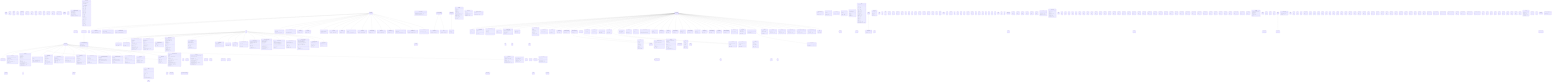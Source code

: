 classDiagram
class TRoutes 
onBoard: String
signUp: String
login: String
forgetPassword: String
navigationMenu: String
medicine: String
profile: String
verifyEmail: String
home: String
resetPassword: String
medicineJson: String
medicineStatisticPage: String

class TAppRoute 
pages: List<GetPage>

class DefaultFirebaseOptions {
web: FirebaseOptions
android: FirebaseOptions
ios: FirebaseOptions
macos: FirebaseOptions
windows: FirebaseOptions
currentPlatform(): FirebaseOptions
}
DefaultFirebaseOptions ..> FirebaseOptions
class StorageService {
-instance: StorageService
-storage: GetStorage
init(): void
saveData(): void
readData(): T?
removeData(): void
clearAll(): void
}
StorageService ..> StorageService
StorageService ..> GetStorage
class App {
build(): Widget
}
StatelessWidget <|-- App
class AuthenticationRepository {
-storageService: null
-auth: null
instance(): AuthenticationRepository
authUser(): User?
onReady(): void
screenRedirect(): void
loginWithEmailAndPassword(): UserCredential
registerWithEmailAndPassword(): UserCredential
sendEmailVerification(): void
checkEmailExists(): bool
updateUserName(): void
sendPasswordResetEmail(): void
reAuthenticateWithEmailAndPassword(): void
signInWithGoogle(): UserCredential?
signInWithFacebook(): UserCredential
logout(): void
deleteAccount(): void
}
GetxController <|-- AuthenticationRepository
class UserRepository {
-db: FirebaseFirestore
instance(): UserRepository
saveUserRecord(): void
fetchUserDetails(): UserModel
updateUserDetails(): void
updateSingleField(): void
removeUserRecord(): void
}
GetxController <|-- UserRepository
UserRepository ..> FirebaseFirestore
class PermissionManager {
checkAndRequestCameraPermission(): void
checkAndRequestStoragePermission(): void
checkAndRequestNotificationPermission(): void
}
class AppLocalizations {
locale: Locale
delegate: LocalizationsDelegate<AppLocalizations>
supportedLanguages: List<String>
supportedLocales: List<Locale>
of(): AppLocalizations
load(): AppLocalizations
calendar(): String
month(): String
monday(): String
tuesday(): String
wednesday(): String
thursday(): String
friday(): String
saturday(): String
sunday(): String
january(): String
february(): String
march(): String
april(): String
may(): String
june(): String
july(): String
august(): String
september(): String
october(): String
november(): String
december(): String
addButtonLabel(): String
today(): String
save(): String
cancel(): String
delete(): String
edit(): String
error(): String
success(): String
noData(): String
}
AppLocalizations ..> Locale
AppLocalizations ..> LocalizationsDelegate
class _AppLocalizationsDelegate {
isSupported(): bool
load(): AppLocalizations
shouldReload(): bool
}
LocalizationsDelegate <|-- _AppLocalizationsDelegate
class UpdateNameController {
firstName: null
lastName: null
userController: null
userRepository: null
updateUserNameFormKey: GlobalKey<FormState>
instance(): UpdateNameController
onInit(): void
initializedName(): void
updateUserName(): void
}
GetxController <|-- UpdateNameController
UpdateNameController ..> GlobalKey
class UpdateUserNameController {
username: null
userController: null
userRepository: null
updateUserNameFormKey: GlobalKey<FormState>
instance(): UpdateUserNameController
onInit(): void
initializedUsername(): void
updateUserName(): void
}
GetxController <|-- UpdateUserNameController
UpdateUserNameController ..> GlobalKey
class UpdatePhoneNumberController {
phoneNumber: null
userController: null
userRepository: null
updatePhoneNumberFormKey: GlobalKey<FormState>
instance(): UpdatePhoneNumberController
onInit(): void
initializedPhoneNumber(): void
updatePhoneNumber(): void
}
GetxController <|-- UpdatePhoneNumberController
UpdatePhoneNumberController ..> GlobalKey
class UpdateEmailController {
email: null
userController: null
userRepository: null
authRepository: null
updateEmailFormKey: GlobalKey<FormState>
instance(): UpdateEmailController
onInit(): void
initializedEmail(): void
updateEmail(): void
}
GetxController <|-- UpdateEmailController
UpdateEmailController ..> GlobalKey
class ProfileController {
userGender: RxString
updateGenderFormKey: GlobalKey<FormState>
onInit(): void
updateGender(): void
saveProfile(): void
saveGenderToPreferences(): void
loadGenderFromPreferences(): void
}
GetxController <|-- ProfileController
ProfileController ..> RxString
ProfileController ..> GlobalKey
class GenderSelector {
initialValue: String
onValueChanged: ValueChanged<String>
createState(): GenderSelectorState
}
StatefulWidget <|-- GenderSelector
GenderSelector ..> ValueChanged
class GenderSelectorState {
selectedGender: String
initState(): void
build(): Widget
}
State <|-- GenderSelectorState
class DateOfBirthSelector {
createState(): DateOfBirthSelectorState
}
StatefulWidget <|-- DateOfBirthSelector
class DateOfBirthSelectorState {
selectedDate: DateTime
initState(): void
loadDateOfBirth(): void
-_selectDate(): void
saveDateOfBirth(): void
build(): Widget
}
State <|-- DateOfBirthSelectorState
DateOfBirthSelectorState ..> DateTime
class ChangePhoneNumber {
build(): Widget
-_customColumn(): Column
-_customAppBar(): AppBar
}
StatelessWidget <|-- ChangePhoneNumber
class ReAuthenticateUserLoginForm {
build(): Widget
-_customColumn(): Column
-_customAppBar(): AppBar
}
StatelessWidget <|-- ReAuthenticateUserLoginForm
class ChangeUsername {
build(): Widget
-_customColumn(): Column
-_customAppBar(): AppBar
}
StatelessWidget <|-- ChangeUsername
class ChangeEmail {
build(): Widget
-_customColumn(): Column
-_customAppBar(): AppBar
}
StatelessWidget <|-- ChangeEmail
class ChangeName {
build(): Widget
-_customColumn(): Column
-_customAppBar(): AppBar
}
StatelessWidget <|-- ChangeName
class ProfileMenu {
icon: IconData
onPressed: VoidCallback
title: String
build(): Widget
}
StatelessWidget <|-- ProfileMenu
ProfileMenu ..> IconData
ProfileMenu ..> VoidCallback
class GenderUpdateScreen {
profileController: ProfileController
build(): Widget
}
StatelessWidget <|-- GenderUpdateScreen
GenderUpdateScreen ..> ProfileController
class ProfileScreen {
build(): Widget
-_showLogoutConfirmation(): void
}
StatelessWidget <|-- ProfileScreen
class MedicineController {
-firestore: FirebaseFirestore
getMedicines(): Stream<Medicine[0..*]
searchMedicines(): Stream<Medicine[0..*]
addOrUpdateMedicine(): void
deleteMedicine(): void
}
MedicineController ..> FirebaseFirestore
class Medicine {
id: String
tenThuoc: String
benh: String
bacSi: String
diaDiem: String
lieuLuong: String
thoiGianUong: String
congDung: String
sdt: String
toMap(): Map<String, dynamic
fromMap(): Medicine
}
class MedicineFormDialog {
medicine: Medicine?
createState(): MedicineFormDialogState
}
StatefulWidget <|-- MedicineFormDialog
MedicineFormDialog ..> Medicine
class MedicineFormDialogState {
tenThuocController: TextEditingController
benhController: TextEditingController
lieuLuongController: TextEditingController
thoiGianUongController: TextEditingController
congDungController: TextEditingController
bacSiController: TextEditingController
diaDiemController: TextEditingController
sdtController: TextEditingController
-formKey: null
initState(): void
dispose(): void
-_updateMedicine(): void
build(): Widget
}
State <|-- MedicineFormDialogState
MedicineFormDialogState ..> TextEditingController
class RecognizedTextList {
createState(): State<RecognizedTextdynamic[0..*]
}
StatefulWidget <|-- RecognizedTextList
class _RecognizedTextListState {
-firestoreService: FirestoreService
-selectedDate: DateTime?
-_deleteText(): void
build(): Widget
-_pickDate(): void
-_confirmDelete(): void
-_isSameDate(): bool
-_formatDate(): String
}
State <|-- _RecognizedTextListState
_RecognizedTextListState ..> FirestoreService
_RecognizedTextListState ..> DateTime
class MedicineJson {
createState(): MedicineJsonState
}
StatefulWidget <|-- MedicineJson
class MedicineJsonState {
thuocList: List<dynamic>
tenThuocController: TextEditingController
benhController: TextEditingController
lieuLuongController: TextEditingController
thoiGianUongController: TextEditingController
congDungController: TextEditingController
initState(): void
loadThuocData(): void
addThuoc(): void
build(): Widget
}
State <|-- MedicineJsonState
MedicineJsonState ..> TextEditingController
class MedicineCard {
medicine: Medicine
onEdit: VoidCallback
onDelete: VoidCallback
build(): Widget
}
StatelessWidget <|-- MedicineCard
MedicineCard ..> Medicine
MedicineCard ..> VoidCallback
class FirestoreService {
-firestore: FirebaseFirestore
-auth: FirebaseAuth
-_currentUser(): User?
saveRecognizedText(): void
getRecognizedTexts(): Stream<MapString, dynamic[0..*]
deleteRecognizedText(): void
}
FirestoreService ..> FirebaseFirestore
FirestoreService ..> FirebaseAuth
class TextRecognitionWidget {
createState(): State<TextRecognitionWidget
}
StatefulWidget <|-- TextRecognitionWidget
class _TextRecognitionWidgetState {
textRecognizer: TextRecognizer
imagePicker: ImagePicker
-firestoreService: FirestoreService
pickedImagePath: String?
recognizedText: String
isRecognizing: bool
initState(): void
-_checkCameraPermissions(): void
-_saveTextToFirestore(): void
-_pickImageAndProcess(): void
-_chooseImageSourceModal(): void
-_copyTextToClipboard(): void
build(): Widget
}
State <|-- _TextRecognitionWidgetState
_TextRecognitionWidgetState ..> TextRecognizer
_TextRecognitionWidgetState ..> ImagePicker
_TextRecognitionWidgetState ..> FirestoreService
class MedicineScreen {
createState(): MedicineScreenState
}
StatefulWidget <|-- MedicineScreen
class MedicineScreenState {
medicineController: MedicineController
searchController: TextEditingController
searchQuery: String
isLoading: bool
-tabController: TabController
initState(): void
dispose(): void
build(): Widget
-_showMedicineForm(): void
-_showSystemMedicineList(): void
}
State <|-- MedicineScreenState
MedicineScreenState ..> MedicineController
MedicineScreenState ..> TextEditingController
MedicineScreenState ..> TabController
class UserModel {
id: String
username: String
email: String
firstName: String
lastName: String
phoneNumber: String
profilePicture: String
isPhoneNumberEmpty(): bool
validatePhoneNumber(): String?
fullName(): String
formattedPhoneNumber(): String
nameParts(): String[0..*]
generateUsername(): String
empty(): UserModel
toJson(): Map<String, dynamic
}
class SuccessScreen {
image: String
onPressed: VoidCallback
build(): Widget
}
StatelessWidget <|-- SuccessScreen
SuccessScreen ..> VoidCallback
class OnBoardingDotNavigation {
build(): Widget
}
StatelessWidget <|-- OnBoardingDotNavigation
class OnBoardingSkip {
build(): Widget
}
StatelessWidget <|-- OnBoardingSkip
class OnBoardingPage {
image: String
createState(): OnBoardingPageState
}
StatefulWidget <|-- OnBoardingPage
class OnBoardingPageState {
-controller: AnimationController
-opacity: Animation<double>
initState(): void
dispose(): void
build(): Widget
}
State <|-- OnBoardingPageState
OnBoardingPageState ..> AnimationController
OnBoardingPageState ..> Animation
class OnBoardingNextButton {
build(): Widget
}
StatelessWidget <|-- OnBoardingNextButton
class OnboardingScreen {
build(): Widget
}
StatelessWidget <|-- OnboardingScreen
class VerifyEmailScreen {
email: String?
build(): Widget
}
StatelessWidget <|-- VerifyEmailScreen
class ForgotPasswordScreen {
build(): Widget
}
StatelessWidget <|-- ForgotPasswordScreen
class SignForm {
createState(): State<SignForm
}
StatefulWidget <|-- SignForm
class _SignFormState {
initState(): void
build(): Widget
}
State <|-- _SignFormState
class SignInSignUpWith {
dividerText: String
build(): Widget
}
StatelessWidget <|-- SignInSignUpWith
class LoginSignUpWithSocial {
build(): Widget
}
StatelessWidget <|-- LoginSignUpWithSocial
class SignInScreen {
build(): Widget
}
StatelessWidget <|-- SignInScreen
class SignUpScreen {
build(): Widget
}
StatelessWidget <|-- SignUpScreen
class SignUpForm {
createState(): SignUpFormState
}
StatefulWidget <|-- SignUpForm
class SignUpFormState {
build(): Widget
}
State <|-- SignUpFormState
class ResetPasswordScreen {
email: String
build(): Widget
}
StatelessWidget <|-- ResetPasswordScreen
class LoginController {
hidePassword: null
rememberMe: null
emailSignIn: null
passwordSignIn: null
localStorage: null
signInFormKey: GlobalKey<FormState>
userController: null
onInit(): void
loginWithEmailAndPassword(): void
signinWithGoogle(): void
signinWithFacebook(): void
}
GetxController <|-- LoginController
LoginController ..> GlobalKey
class VerifyEmailController {
instance(): VerifyEmailController
onInit(): void
sendEmailVerification(): void
setTimeForAutoRedirect(): void
checkEmailVerificationStatus(): void
}
GetxController <|-- VerifyEmailController
class OnboardingController {
pageController: null
currentPageIndex: Rx<int>
instance(): OnboardingController
updatePageIndicator(): void
dotNavigationClick(): void
nextPage(): void
skipPage(): void
}
GetxController <|-- OnboardingController
OnboardingController ..> Rx
class SignUpController {
privacyPolicy: null
hidePassword: null
emailSignUp: null
passwordSignUp: null
firstName: null
lastName: null
userName: null
phoneNumber: null
signUpFormKey: GlobalKey<FormState>
instance(): SignUpController
signUp(): void
}
GetxController <|-- SignUpController
SignUpController ..> GlobalKey
class ForgetPasswordController {
email: null
forgetPasswordFormKey: GlobalKey<FormState>
instance(): ForgetPasswordController
sendPasswordResentEmail(): void
resendPasswordResentEmail(): void
}
GetxController <|-- ForgetPasswordController
ForgetPasswordController ..> GlobalKey
class UserController {
user: Rx<UserModel>
profileLoading: null
userRepository: null
hidePassword: null
verifyEmail: null
verifyPassword: null
reAuthFormKey: null
instance(): UserController
onInit(): void
fetchUserRecord(): void
saveUserRecord(): void
deleteAccountWarningPopup(): void
deleteUserAccount(): void
reAuthenticateEmailAndPasswordUser(): void
uploadImageToNodeServer(): String
uploadUserProfilePicture(): void
}
GetxController <|-- UserController
UserController ..> Rx
class ChatRepository {
-auth: null
-firestore: null
sendMessage(): Future
sendTextMessage(): Future
clearChatHistory(): void
}
class StorageNodejsRepository {
serverUrl: String
saveImageToStorage(): String
}
class ChatAi {
createState(): ConsumerState<ChatAi
}
ConsumerStatefulWidget <|-- ChatAi
class _ChatAiState {
-messageController: TextEditingController
apiKey: String
-isFirstLaunch: bool
-isMessageSent: bool
-isLoading: bool
initState(): void
-_loadFirstLaunchStatus(): void
-_setFirstLaunchStatus(): void
dispose(): void
-_handleSuggestion(): void
build(): Widget
-_showConfirmDeleteDialog(): bool
sendMessage(): Future
}
ConsumerState <|-- _ChatAiState
_ChatAiState ..> TextEditingController
class SendImageScreen {
createState(): ConsumerState<SendImageScreen
}
ConsumerStatefulWidget <|-- SendImageScreen
class _SendImageScreenState {
image: XFile?
-promptController: TextEditingController
isLoading: bool
apiKey: null
initState(): void
dispose(): void
-_pickImage(): void
-_removeImage(): void
build(): Widget
}
ConsumerState <|-- _SendImageScreenState
_SendImageScreenState ..> XFile
_SendImageScreenState ..> TextEditingController
class SuggestionsWidget {
onSuggestionSelected:  Function(String)
isFirstLaunch: bool
build(): Widget
}
StatelessWidget <|-- SuggestionsWidget
class MessagesList {
userId: String
build(): Widget
}
ConsumerWidget <|-- MessagesList
class MessageTile {
message: Message
isOutgoing: bool
build(): Widget
}
StatelessWidget <|-- MessageTile
MessageTile ..> Message
class Message {
id: String
message: String
imageUrl: String?
createdAt: DateTime
isMine: bool
toMap(): Map<String, dynamic
copyWith(): Message
}
Message ..> DateTime
class TaskController {
taskList: RxList
dbHelper: DBHelper
getTasks(): void
getTasksByRepeat(): void
addTask(): void
deleteask(): void
markTaskAsCompleted(): void
deleteAllTask(): void
}
GetxController <|-- TaskController
TaskController ..> RxList
TaskController ..> DBHelper
class Task {
id: int?
title: String?
note: String?
isCompleted: int?
date: String?
startTime: String?
color: int?
repeat: String?
toMap(): Map<String, dynamic
}
class DBHelper {
-db: Database?
-version: int
-tableName: String
db(): Database?
initDb(): Database?
-_onCreate(): void
-_onUpgrade(): void
insert(): int
delete(): int
deleteAll(): int
update(): int
query(): MapString, Object?[0..*]
queryByRepeat(): MapString, Object?[0..*]
}
DBHelper ..> Database
class ButtonAdd {
label: String
onTap:  Function()?
build(): Widget
}
StatelessWidget <|-- ButtonAdd
class HeaderField {
onTap: VoidCallback
build(): Widget
}
StatelessWidget <|-- HeaderField
HeaderField ..> VoidCallback
class InputField {
hint: String
controller: TextEditingController?
text: String?
icon: Icon?
build(): Widget
}
StatelessWidget <|-- InputField
InputField ..> TextEditingController
InputField ..> Icon
class InputDateFiled {
hint: String
controller: TextEditingController?
text: String?
widget: Widget?
build(): Widget
}
StatelessWidget <|-- InputDateFiled
InputDateFiled ..> TextEditingController
InputDateFiled ..> Widget
class TaskTile {
task: Task?
build(): Widget
-_getBGClr(): void
}
StatelessWidget <|-- TaskTile
TaskTile ..> Task
class THomeAppBar {
build(): Widget
preferredSize(): Size
}
StatelessWidget <|-- THomeAppBar
THomeAppBar ..|> PreferredSizeWidget
class ListCalendar {
onDateChange: ValueChanged<DateTime>
createState(): State<dynamic[0..*]Calendar
}
StatefulWidget <|-- ListCalendar
ListCalendar ..> ValueChanged
class _ListCalendarState {
-focusedDay: DateTime
-selectedDay: DateTime?
-calendarFormat: CalendarFormat
build(): Widget
}
State <|-- _ListCalendarState
_ListCalendarState ..> DateTime
_ListCalendarState ..> CalendarFormat
class HomeScreen {
createState(): State<HomeScreen
}
StatefulWidget <|-- HomeScreen
class _HomePageState {
notifyHelper: NotifyHelper
-taskController: TaskController
selectedDate: DateTime
initState(): void
-_checkFilePermissions(): void
build(): Widget
-_showTasks(): void
-_noTaskMsg(): void
-_showBottomSheet(): void
-_bottomSheetButton(): void
}
State <|-- _HomePageState
_HomePageState ..> NotifyHelper
_HomePageState ..> TaskController
_HomePageState ..> DateTime
class AddTaskPage {
createState(): State<AddTaskPage
}
StatefulWidget <|-- AddTaskPage
class _AddTaskPageState {
taskController: TaskController
titleController: TextEditingController
noteController: TextEditingController
selectedDate: ValueNotifier<DateTime>
startTime: String
selectedRepeat: String
repeatList: List<String>
selectedColor: int
dispose(): void
initState(): void
-_checkNotiPermissions(): void
build(): Widget
-_buildInputField(): Widget
-_customAppBar(): AppBar
-_validateDate(): void
-_addTaskToDb(): void
-_getDateFromUser(): void
-_getTimeFromUser(): void
}
State <|-- _AddTaskPageState
_AddTaskPageState ..> TaskController
_AddTaskPageState ..> TextEditingController
_AddTaskPageState ..> ValueNotifier
class ColorPickerWidget {
initialSelectedColor: int
onColorSelected:  Function(int)
createState(): ColorPickerWidgetState
}
StatefulWidget <|-- ColorPickerWidget
class ColorPickerWidgetState {
selectedColor: int
initState(): void
build(): Widget
-_getColorForIndex(): Color
}
State <|-- ColorPickerWidgetState
class TPlatformException {
code: String
message(): String
}
TPlatformException ..|> Exception
class TFirebaseException {
code: String
message(): String
}
TFirebaseException ..|> Exception
class TFormatException {
message(): String
}
TFormatException ..|> Exception
class TPlatformException {
code: String
message(): String
}
TPlatformException ..|> Exception
class TFirebaseException {
code: String
getMessage(): String
}
TFirebaseException ..|> Exception
class TFirebaseAuthException {
code: String
message(): String
}
TFirebaseAuthException ..|> Exception
class SocialCard {
icon: String?
press: VoidCallback?
build(): Widget
}
StatelessWidget <|-- SocialCard
SocialCard ..> VoidCallback
class DefaultButton {
text: String
press: VoidCallback
build(): Widget
}
StatelessWidget <|-- DefaultButton
DefaultButton ..> VoidCallback
class RedirectToPreviousScreen {
build(): Widget
}
StatelessWidget <|-- RedirectToPreviousScreen
class TermsConditionsCheckbox {
build(): Widget
}
StatelessWidget <|-- TermsConditionsCheckbox
class Validate {
emptyConditions: null
isNullOrEmpty(): bool
email(): String?
phone(): String?
fax(): String?
pass(): String?
number(): String?
confirmPass(): String?
firstName(): String?
lastName(): String?
userName(): String?
tenThuoc(): String?
benh(): String?
lieuLuong(): String?
thoiGianUong(): String?
congDung(): String?
bacSi(): String?
diaDiem(): String?
string(): String?
isValidEmail(): bool
isValidFax(): bool
isValidPhone(): bool
isValidPass(): bool
isNumeric(): bool
isUuid(): bool
validateRequired(): String?
validateRequiredCondition(): String?
}
class NoAccountText {
build(): Widget
}
StatelessWidget <|-- NoAccountText
class FormError {
errors: List<String>
build(): Widget
formErrorText(): Row
}
StatelessWidget <|-- FormError
class GeneralBindings {
dependencies(): void
}
Bindings <|-- GeneralBindings
class NotifyHelper {
flutterNotificationService: FlutterLocalNotificationsPlugin
selectedNotificationPayload: String?
selectedNotificationSubject: BehaviorSubject<String>
initializeNotification(): void
onDidReceiveNotificationResponse(): void
-_notificationDetails(): NotificationDetails
-_createNotificationChannel(): void
showNotification(): void
showScheduleNotification(): void
-_nextInstanceOfScheduledTime(): tz.TZDateTime
-_configureLocalTimeZone(): void
cancelNotififcationWithID(): void
cancelAllNotififcation(): void
}
NotifyHelper ..> FlutterLocalNotificationsPlugin
NotifyHelper ..> BehaviorSubject
class NotificationPage {
payload: String?
createState(): NotificationPageState
}
StatefulWidget <|-- NotificationPage
class NotificationPageState {
isMedicineTaken: bool
notificationTime: DateTime?
timer: Timer?
initState(): void
-_startTimer(): void
-_saveNotificationTime(): void
-_updateMedicineStatus(): void
-_updateStatistics(): void
-_markMedicineAsTaken(): void
goToStatisticsPage(): void
dispose(): void
build(): Widget
-_buildNotifiedReminderCard(): Widget
-_buildInfoRow(): Widget
}
State <|-- NotificationPageState
NotificationPageState ..> DateTime
NotificationPageState ..> Timer
class MedicineStatisticsPage {
createState(): MedicineStatisticsPageState
}
StatefulWidget <|-- MedicineStatisticsPage
class MedicineStatisticsPageState {
medicineStats: List<int>
reminderStats: List<int>
taskList: List<Task>
initState(): void
-_loadMedicineStats(): void
-_loadTasks(): void
-_showDeleteConfirmation(): void
clearHistory(): void
-_updateReminderStats(): void
-_buildReminderChart(): Widget
-_buildReminderCard(): Widget
build(): Widget
-_buildStatisticCard(): Widget
-_buildPieChart(): Widget
}
State <|-- MedicineStatisticsPageState
class NetworkManager {
-connectivity: Connectivity
-connectivitySubscription: StreamSubscription<List<ConnectivityResult>>
-connectionStatus: Rx<ConnectivityResult>
instance(): NetworkManager
onInit(): void
-_updateConnectionStatus(): void
-_hideNoConnectionSnackBar(): void
isConnected(): bool
onClose(): void
}
GetxController <|-- NetworkManager
NetworkManager ..> Connectivity
NetworkManager ..> Rx
class TLoggerHelper {
-logger: Logger
debug(): void
info(): void
warning(): void
error(): void
}
TLoggerHelper ..> Logger
class _Icon 
-p: null
avatar: null
information: null
trashCan: null
warningCircle: null
complete: null
error: null
logout: null
eye: null
eyeClose: null
notification: null
home: null
homeActive: null
profile: null
profileActive: null
employee: null
search: null
email: null

class _Image 
-path: null
background: null
fb: null
google: null
forgot: null
avatar: null
reset: null
signUp: null
userprofile: null
verifyemail: null
logo: null
loginBg: null
check: null
new: null
ob1: null
ob2: null
ob3: null

class Assets 
img: null
ic: null

class AppTextStyles 
heading1: TextStyle
heading2: TextStyle
dateText: TextStyle
dayText: TextStyle
monthText: TextStyle
inputText: TextStyle

AppTextStyles ..> TextStyle
class TimeUtils {
secondsToMinutes(): double
secondsToHours(): double
tryParseTime(): TimeOfDay?
daysOfMonths(): int
}
class CustomSuffixIcon {
svgIcon: String
onPressed: VoidCallback
build(): Widget
}
StatelessWidget <|-- CustomSuffixIcon
CustomSuffixIcon ..> VoidCallback
class PasswordVisibilityIcon {
onToggle: VoidCallback
createState(): PasswordVisibilityIconState
}
StatefulWidget <|-- PasswordVisibilityIcon
PasswordVisibilityIcon ..> VoidCallback
class PasswordVisibilityIconState {
-isObscured: bool
build(): Widget
}
State <|-- PasswordVisibilityIconState
class HelperFunctions {
getColor(): Color?
showSnackBar(): void
showAlert(): void
navigateToScreen(): void
truncateText(): String
screenSize(): Size
screenWidth(): double
screenHeight(): double
getFormattedDate(): String
}
class TSize 
xs: double
sm: double
md: double
lg: double
xl: double
iconXs: double
iconSm: double
iconMd: double
iconLg: double
fontSizeSm: double
fontSizeMd: double
fontSizeLg: double
buttonHeight: double
buttonRadius: double
buttonWidth: double
buttonElevation: double
appBarHeight: double
imageThumbSize: double
defaultSpace: double
spaceBtwItems: double
spaceBtwSections: double
spaceFormField: double
borderRadiusSm: double
borderRadiusMd: double
borderRadiusLg: double
dividerHeight: double
productImageSize: double
productImageRadius: double
productItemHeight: double
inputFieldRadius: double
spaceBtwInputField: double
cardRadiusLg: double
cardRadiusMd: double
cardRadiusSm: double
cardRadiusXs: double
cardElevation: double
imageCarouselHeight: double
loadingIndicatorSize: double
gridViewSpacing: double

class TCircularImage {
fit: BoxFit?
image: String
isNetWorkImage: bool
overlayColor: Color?
backgroundColor: Color
width: double
borderColor: Color
iconPlaceholder: IconData
build(): Widget
}
StatelessWidget <|-- TCircularImage
TCircularImage ..> BoxFit
TCircularImage ..> Color
TCircularImage ..> IconData
class ImagePreview {
imagePath: String?
build(): Widget
}
StatelessWidget <|-- ImagePreview
class SizeConfig {
-mediaQueryData: MediaQueryData
screenWidth: double
screenHeight: double
defaultSize: double
orientation: Orientation
init(): void
}
SizeConfig ..> MediaQueryData
SizeConfig ..> Orientation
class CustomSearchBar {
searchController: TextEditingController
hintText: String
onChanged: ValueChanged<String>
onClear: VoidCallback
build(): Widget
}
StatelessWidget <|-- CustomSearchBar
CustomSearchBar ..> TextEditingController
CustomSearchBar ..> ValueChanged
CustomSearchBar ..> VoidCallback
class TImage 
image1: String
image2: String
image3: String

class AppBarCustom2 {
title: Text
build(): Widget
}
StatelessWidget <|-- AppBarCustom2
AppBarCustom2 ..> Text
class AnimationLoaderWidget {
text: String
animation: String
showAction: bool
onActionPressed: VoidCallback?
actionText: String?
build(): Widget
}
StatelessWidget <|-- AnimationLoaderWidget
AnimationLoaderWidget ..> VoidCallback
class SpacingColumn 

Column <|-- SpacingColumn
class TSectionHeading {
textColor: Color?
showActionButton: bool
title: String
onPressed: void Function()?
build(): Widget
}
StatelessWidget <|-- TSectionHeading
TSectionHeading ..> Color
class FullScreenLoader {
openLoadingDialog(): void
stopLoading(): void
}
class TText 
title1: String
title2: String
title3: String
homeAppBarTitle: String
subtitle1: String
subtitle2: String
subtitle3: String
tcontinue: String
and: String
done: String
submit: String
firstName: String
lastName: String
email: String
password: String
newPassword: String
userName: String
phoneNumber: String
rememberMe: String
forgetPassword: String
signIn: String
createAccount: String
orSignInWith: String
orSignUpWith: String
iArgreeTo: String
privacyPolicy: String
termsOfUse: String
verificationCode: String
resendEmail: String
resendEmailIn: String
loginTitle: String
loginSubTitle: String
signupTitle: String
forgetPasswordTitle: String
forgetPasswordSubTitle: String
changeYourPasswordTitle: String
changeYourPasswordSubTitle: String
confirmEmail: String
confirmEmailSubTitle: String
yourAccountCreatedTitle: String
yourAccountCreatedSubTitle: String
formTitle: String
noteTitle: String
dateTitle: String
subTitle: String
startTime: String
remindTitle: String
repeatTitle: String
colorTitle: String
creatTask: String
ringTitle: String

class Loaders {
hideSnackBar(): void
customToast(): void
successSnackBar(): void
warningSnackBar(): void
errorSnackBar(): void
}
class TShimmer {
width: double
color: Color?
build(): Widget
}
StatelessWidget <|-- TShimmer
TShimmer ..> Color
class NavigationMenu {
createState(): NavigationMenuState
}
StatefulWidget <|-- NavigationMenu
class NavigationMenuState {
build(): Widget
}
State <|-- NavigationMenuState
class NavigationController 
selectedIndex: Rx<int>
screens: null

GetxController <|-- NavigationController
NavigationController ..> Rx
class TSpacingStyle 
paddingWithAppBarHeight: EdgeInsetsGeometry

TSpacingStyle ..> EdgeInsetsGeometry